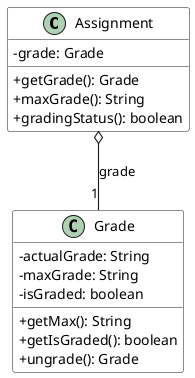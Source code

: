 @startuml
skinparam arrowThickness 1.1
skinparam classBackgroundColor LOGIC_COLOR
skinparam classAttributeIconSize 0

class Assignment {
-grade: Grade
+getGrade(): Grade
+maxGrade(): String
+gradingStatus(): boolean
}

class Grade {
-actualGrade: String
-maxGrade: String
-isGraded: boolean
+getMax(): String
+getIsGraded(): boolean
+ungrade(): Grade
}

Assignment o-- "1" Grade: grade
@enduml
